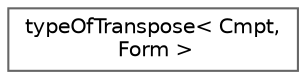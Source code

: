 digraph "Graphical Class Hierarchy"
{
 // LATEX_PDF_SIZE
  bgcolor="transparent";
  edge [fontname=Helvetica,fontsize=10,labelfontname=Helvetica,labelfontsize=10];
  node [fontname=Helvetica,fontsize=10,shape=box,height=0.2,width=0.4];
  rankdir="LR";
  Node0 [id="Node000000",label="typeOfTranspose\< Cmpt,\l Form \>",height=0.2,width=0.4,color="grey40", fillcolor="white", style="filled",URL="$classFoam_1_1typeOfTranspose.html",tooltip=" "];
}

